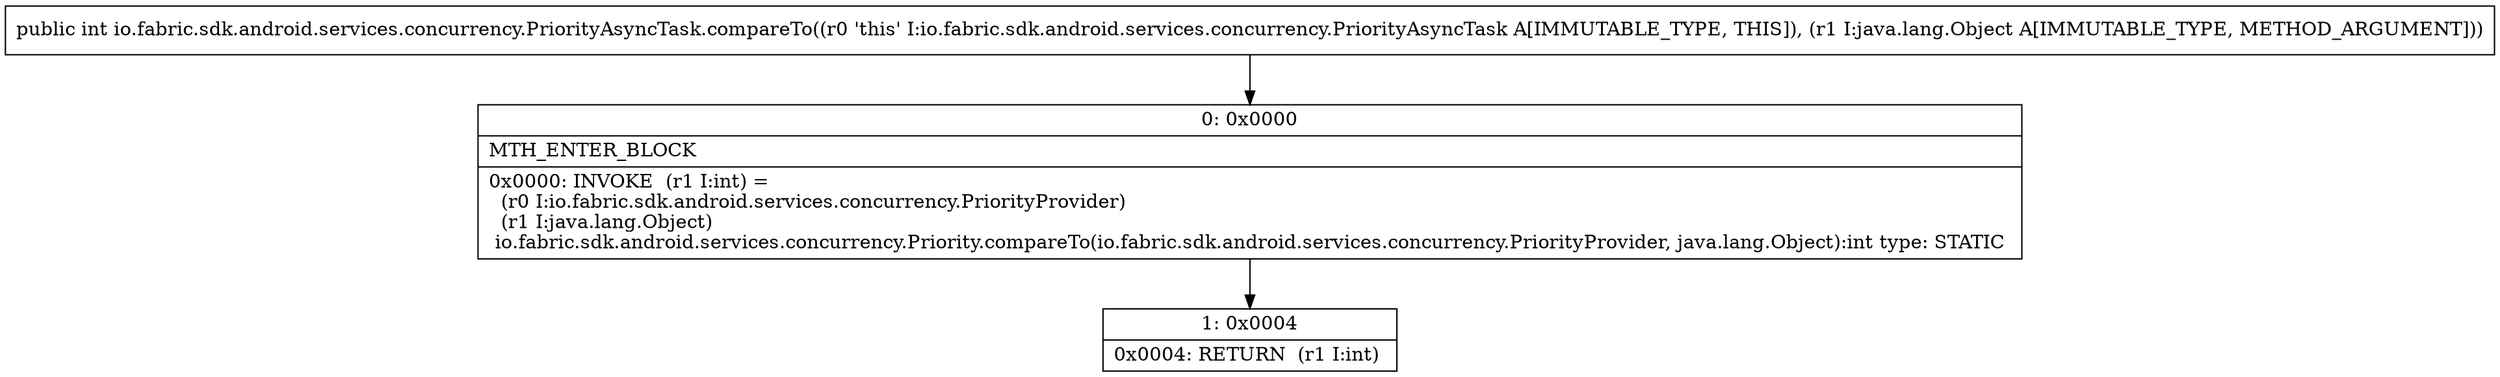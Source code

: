 digraph "CFG forio.fabric.sdk.android.services.concurrency.PriorityAsyncTask.compareTo(Ljava\/lang\/Object;)I" {
Node_0 [shape=record,label="{0\:\ 0x0000|MTH_ENTER_BLOCK\l|0x0000: INVOKE  (r1 I:int) = \l  (r0 I:io.fabric.sdk.android.services.concurrency.PriorityProvider)\l  (r1 I:java.lang.Object)\l io.fabric.sdk.android.services.concurrency.Priority.compareTo(io.fabric.sdk.android.services.concurrency.PriorityProvider, java.lang.Object):int type: STATIC \l}"];
Node_1 [shape=record,label="{1\:\ 0x0004|0x0004: RETURN  (r1 I:int) \l}"];
MethodNode[shape=record,label="{public int io.fabric.sdk.android.services.concurrency.PriorityAsyncTask.compareTo((r0 'this' I:io.fabric.sdk.android.services.concurrency.PriorityAsyncTask A[IMMUTABLE_TYPE, THIS]), (r1 I:java.lang.Object A[IMMUTABLE_TYPE, METHOD_ARGUMENT])) }"];
MethodNode -> Node_0;
Node_0 -> Node_1;
}

